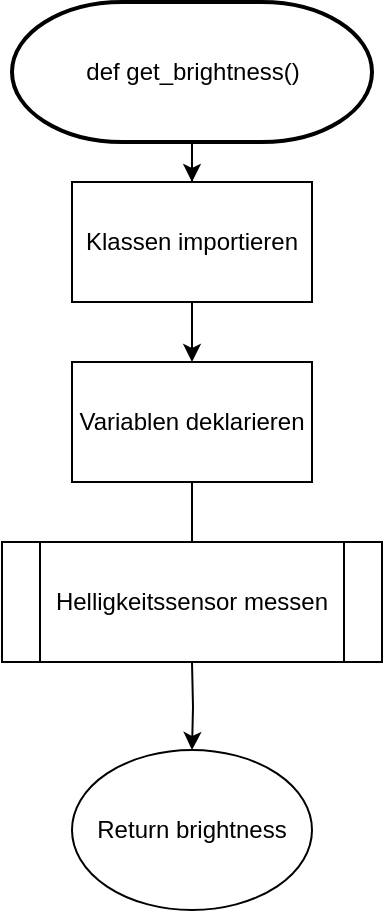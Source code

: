 <mxfile version="14.4.6" type="github">
  <diagram id="VyUCegC_j0L5VA7hjkUp" name="Page-1">
    <mxGraphModel dx="1026" dy="2300" grid="1" gridSize="10" guides="1" tooltips="1" connect="1" arrows="1" fold="1" page="1" pageScale="1" pageWidth="827" pageHeight="1169" math="0" shadow="0">
      <root>
        <mxCell id="0" />
        <mxCell id="1" parent="0" />
        <mxCell id="TvjCqYCJGpk7h-a7I60w-1" value="" style="edgeStyle=orthogonalEdgeStyle;rounded=0;orthogonalLoop=1;jettySize=auto;html=1;" edge="1" parent="1" source="TvjCqYCJGpk7h-a7I60w-2" target="TvjCqYCJGpk7h-a7I60w-4">
          <mxGeometry relative="1" as="geometry" />
        </mxCell>
        <mxCell id="TvjCqYCJGpk7h-a7I60w-2" value="def get_brightness()" style="shape=mxgraph.flowchart.terminator;strokeWidth=2;gradientColor=none;gradientDirection=north;fontStyle=0;html=1;" vertex="1" parent="1">
          <mxGeometry x="55" y="-800" width="180" height="70" as="geometry" />
        </mxCell>
        <mxCell id="TvjCqYCJGpk7h-a7I60w-3" value="" style="edgeStyle=orthogonalEdgeStyle;rounded=0;orthogonalLoop=1;jettySize=auto;html=1;" edge="1" parent="1" source="TvjCqYCJGpk7h-a7I60w-4" target="TvjCqYCJGpk7h-a7I60w-6">
          <mxGeometry relative="1" as="geometry" />
        </mxCell>
        <mxCell id="TvjCqYCJGpk7h-a7I60w-4" value="Klassen importieren" style="rounded=0;whiteSpace=wrap;html=1;" vertex="1" parent="1">
          <mxGeometry x="85" y="-710" width="120" height="60" as="geometry" />
        </mxCell>
        <mxCell id="TvjCqYCJGpk7h-a7I60w-5" value="" style="edgeStyle=orthogonalEdgeStyle;rounded=0;orthogonalLoop=1;jettySize=auto;html=1;" edge="1" parent="1" source="TvjCqYCJGpk7h-a7I60w-6">
          <mxGeometry relative="1" as="geometry">
            <mxPoint x="145.0" y="-490.0" as="targetPoint" />
          </mxGeometry>
        </mxCell>
        <mxCell id="TvjCqYCJGpk7h-a7I60w-6" value="Variablen deklarieren" style="rounded=0;whiteSpace=wrap;html=1;" vertex="1" parent="1">
          <mxGeometry x="85" y="-620" width="120" height="60" as="geometry" />
        </mxCell>
        <mxCell id="TvjCqYCJGpk7h-a7I60w-7" value="" style="edgeStyle=orthogonalEdgeStyle;rounded=0;orthogonalLoop=1;jettySize=auto;html=1;" edge="1" parent="1" target="TvjCqYCJGpk7h-a7I60w-8">
          <mxGeometry relative="1" as="geometry">
            <mxPoint x="145.0" y="-470.0" as="sourcePoint" />
          </mxGeometry>
        </mxCell>
        <mxCell id="TvjCqYCJGpk7h-a7I60w-8" value="Return brightness" style="ellipse;whiteSpace=wrap;html=1;rounded=0;" vertex="1" parent="1">
          <mxGeometry x="85" y="-426" width="120" height="80" as="geometry" />
        </mxCell>
        <mxCell id="TvjCqYCJGpk7h-a7I60w-9" value="&lt;span&gt;Helligkeitssensor messen&lt;/span&gt;" style="shape=process;whiteSpace=wrap;html=1;backgroundOutline=1;" vertex="1" parent="1">
          <mxGeometry x="50" y="-530" width="190" height="60" as="geometry" />
        </mxCell>
      </root>
    </mxGraphModel>
  </diagram>
</mxfile>
